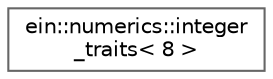 digraph "Graphical Class Hierarchy"
{
 // LATEX_PDF_SIZE
  bgcolor="transparent";
  edge [fontname=Helvetica,fontsize=10,labelfontname=Helvetica,labelfontsize=10];
  node [fontname=Helvetica,fontsize=10,shape=box,height=0.2,width=0.4];
  rankdir="LR";
  Node0 [id="Node000000",label="ein::numerics::integer\l_traits\< 8 \>",height=0.2,width=0.4,color="grey40", fillcolor="white", style="filled",URL="$de/df9/namespaceein_1_1numerics.html#dc/d16/structein_1_1numerics_1_1integer__traits_3_018_01_4",tooltip=" "];
}
